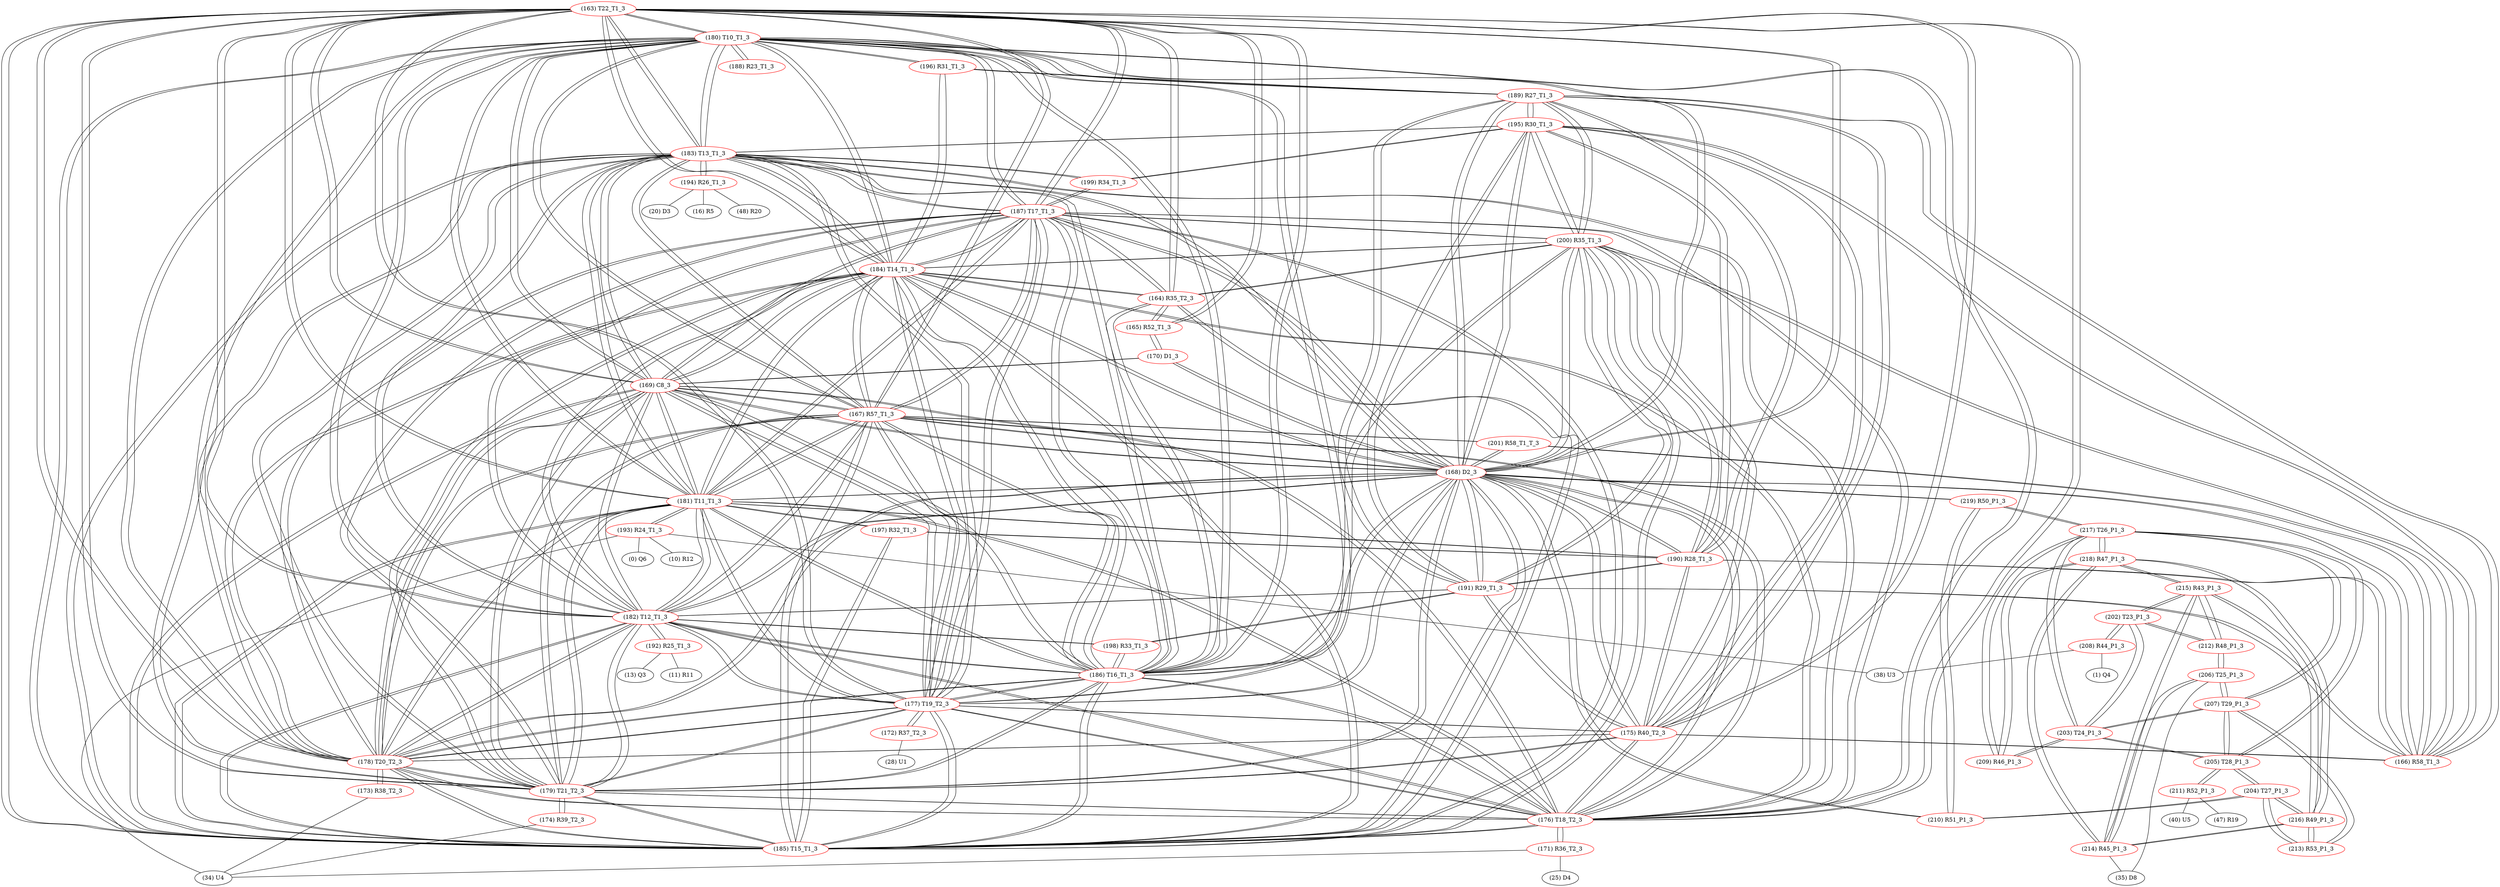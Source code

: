 graph {
	163 [label="(163) T22_T1_3" color=red]
	180 [label="(180) T10_T1_3"]
	181 [label="(181) T11_T1_3"]
	182 [label="(182) T12_T1_3"]
	183 [label="(183) T13_T1_3"]
	178 [label="(178) T20_T2_3"]
	184 [label="(184) T14_T1_3"]
	185 [label="(185) T15_T1_3"]
	176 [label="(176) T18_T2_3"]
	179 [label="(179) T21_T2_3"]
	177 [label="(177) T19_T2_3"]
	169 [label="(169) C8_3"]
	186 [label="(186) T16_T1_3"]
	187 [label="(187) T17_T1_3"]
	168 [label="(168) D2_3"]
	167 [label="(167) R57_T1_3"]
	164 [label="(164) R35_T2_3"]
	165 [label="(165) R52_T1_3"]
	175 [label="(175) R40_T2_3"]
	164 [label="(164) R35_T2_3" color=red]
	165 [label="(165) R52_T1_3"]
	163 [label="(163) T22_T1_3"]
	184 [label="(184) T14_T1_3"]
	185 [label="(185) T15_T1_3"]
	187 [label="(187) T17_T1_3"]
	186 [label="(186) T16_T1_3"]
	200 [label="(200) R35_T1_3"]
	165 [label="(165) R52_T1_3" color=red]
	170 [label="(170) D1_3"]
	164 [label="(164) R35_T2_3"]
	163 [label="(163) T22_T1_3"]
	166 [label="(166) R58_T1_3" color=red]
	168 [label="(168) D2_3"]
	175 [label="(175) R40_T2_3"]
	189 [label="(189) R27_T1_3"]
	190 [label="(190) R28_T1_3"]
	191 [label="(191) R29_T1_3"]
	195 [label="(195) R30_T1_3"]
	200 [label="(200) R35_T1_3"]
	201 [label="(201) R58_T1_T_3"]
	167 [label="(167) R57_T1_3" color=red]
	180 [label="(180) T10_T1_3"]
	181 [label="(181) T11_T1_3"]
	182 [label="(182) T12_T1_3"]
	183 [label="(183) T13_T1_3"]
	178 [label="(178) T20_T2_3"]
	184 [label="(184) T14_T1_3"]
	185 [label="(185) T15_T1_3"]
	176 [label="(176) T18_T2_3"]
	179 [label="(179) T21_T2_3"]
	177 [label="(177) T19_T2_3"]
	169 [label="(169) C8_3"]
	186 [label="(186) T16_T1_3"]
	187 [label="(187) T17_T1_3"]
	168 [label="(168) D2_3"]
	163 [label="(163) T22_T1_3"]
	201 [label="(201) R58_T1_T_3"]
	168 [label="(168) D2_3" color=red]
	166 [label="(166) R58_T1_3"]
	175 [label="(175) R40_T2_3"]
	189 [label="(189) R27_T1_3"]
	190 [label="(190) R28_T1_3"]
	191 [label="(191) R29_T1_3"]
	195 [label="(195) R30_T1_3"]
	200 [label="(200) R35_T1_3"]
	180 [label="(180) T10_T1_3"]
	181 [label="(181) T11_T1_3"]
	182 [label="(182) T12_T1_3"]
	183 [label="(183) T13_T1_3"]
	178 [label="(178) T20_T2_3"]
	184 [label="(184) T14_T1_3"]
	185 [label="(185) T15_T1_3"]
	176 [label="(176) T18_T2_3"]
	179 [label="(179) T21_T2_3"]
	177 [label="(177) T19_T2_3"]
	169 [label="(169) C8_3"]
	186 [label="(186) T16_T1_3"]
	187 [label="(187) T17_T1_3"]
	163 [label="(163) T22_T1_3"]
	167 [label="(167) R57_T1_3"]
	170 [label="(170) D1_3"]
	201 [label="(201) R58_T1_T_3"]
	210 [label="(210) R51_P1_3"]
	219 [label="(219) R50_P1_3"]
	169 [label="(169) C8_3" color=red]
	180 [label="(180) T10_T1_3"]
	181 [label="(181) T11_T1_3"]
	182 [label="(182) T12_T1_3"]
	183 [label="(183) T13_T1_3"]
	178 [label="(178) T20_T2_3"]
	184 [label="(184) T14_T1_3"]
	185 [label="(185) T15_T1_3"]
	176 [label="(176) T18_T2_3"]
	179 [label="(179) T21_T2_3"]
	177 [label="(177) T19_T2_3"]
	186 [label="(186) T16_T1_3"]
	187 [label="(187) T17_T1_3"]
	168 [label="(168) D2_3"]
	163 [label="(163) T22_T1_3"]
	167 [label="(167) R57_T1_3"]
	170 [label="(170) D1_3"]
	170 [label="(170) D1_3" color=red]
	168 [label="(168) D2_3"]
	169 [label="(169) C8_3"]
	165 [label="(165) R52_T1_3"]
	171 [label="(171) R36_T2_3" color=red]
	34 [label="(34) U4"]
	25 [label="(25) D4"]
	176 [label="(176) T18_T2_3"]
	172 [label="(172) R37_T2_3" color=red]
	28 [label="(28) U1"]
	177 [label="(177) T19_T2_3"]
	173 [label="(173) R38_T2_3" color=red]
	34 [label="(34) U4"]
	178 [label="(178) T20_T2_3"]
	174 [label="(174) R39_T2_3" color=red]
	34 [label="(34) U4"]
	179 [label="(179) T21_T2_3"]
	175 [label="(175) R40_T2_3" color=red]
	168 [label="(168) D2_3"]
	166 [label="(166) R58_T1_3"]
	189 [label="(189) R27_T1_3"]
	190 [label="(190) R28_T1_3"]
	191 [label="(191) R29_T1_3"]
	195 [label="(195) R30_T1_3"]
	200 [label="(200) R35_T1_3"]
	178 [label="(178) T20_T2_3"]
	179 [label="(179) T21_T2_3"]
	177 [label="(177) T19_T2_3"]
	163 [label="(163) T22_T1_3"]
	176 [label="(176) T18_T2_3"]
	176 [label="(176) T18_T2_3" color=red]
	180 [label="(180) T10_T1_3"]
	181 [label="(181) T11_T1_3"]
	182 [label="(182) T12_T1_3"]
	183 [label="(183) T13_T1_3"]
	178 [label="(178) T20_T2_3"]
	184 [label="(184) T14_T1_3"]
	185 [label="(185) T15_T1_3"]
	179 [label="(179) T21_T2_3"]
	177 [label="(177) T19_T2_3"]
	169 [label="(169) C8_3"]
	186 [label="(186) T16_T1_3"]
	187 [label="(187) T17_T1_3"]
	168 [label="(168) D2_3"]
	163 [label="(163) T22_T1_3"]
	167 [label="(167) R57_T1_3"]
	175 [label="(175) R40_T2_3"]
	171 [label="(171) R36_T2_3"]
	177 [label="(177) T19_T2_3" color=red]
	180 [label="(180) T10_T1_3"]
	181 [label="(181) T11_T1_3"]
	182 [label="(182) T12_T1_3"]
	183 [label="(183) T13_T1_3"]
	178 [label="(178) T20_T2_3"]
	184 [label="(184) T14_T1_3"]
	185 [label="(185) T15_T1_3"]
	176 [label="(176) T18_T2_3"]
	179 [label="(179) T21_T2_3"]
	169 [label="(169) C8_3"]
	186 [label="(186) T16_T1_3"]
	187 [label="(187) T17_T1_3"]
	168 [label="(168) D2_3"]
	163 [label="(163) T22_T1_3"]
	167 [label="(167) R57_T1_3"]
	175 [label="(175) R40_T2_3"]
	172 [label="(172) R37_T2_3"]
	178 [label="(178) T20_T2_3" color=red]
	180 [label="(180) T10_T1_3"]
	181 [label="(181) T11_T1_3"]
	182 [label="(182) T12_T1_3"]
	183 [label="(183) T13_T1_3"]
	184 [label="(184) T14_T1_3"]
	185 [label="(185) T15_T1_3"]
	176 [label="(176) T18_T2_3"]
	179 [label="(179) T21_T2_3"]
	177 [label="(177) T19_T2_3"]
	169 [label="(169) C8_3"]
	186 [label="(186) T16_T1_3"]
	187 [label="(187) T17_T1_3"]
	168 [label="(168) D2_3"]
	163 [label="(163) T22_T1_3"]
	167 [label="(167) R57_T1_3"]
	175 [label="(175) R40_T2_3"]
	173 [label="(173) R38_T2_3"]
	179 [label="(179) T21_T2_3" color=red]
	180 [label="(180) T10_T1_3"]
	181 [label="(181) T11_T1_3"]
	182 [label="(182) T12_T1_3"]
	183 [label="(183) T13_T1_3"]
	178 [label="(178) T20_T2_3"]
	184 [label="(184) T14_T1_3"]
	185 [label="(185) T15_T1_3"]
	176 [label="(176) T18_T2_3"]
	177 [label="(177) T19_T2_3"]
	169 [label="(169) C8_3"]
	186 [label="(186) T16_T1_3"]
	187 [label="(187) T17_T1_3"]
	168 [label="(168) D2_3"]
	163 [label="(163) T22_T1_3"]
	167 [label="(167) R57_T1_3"]
	175 [label="(175) R40_T2_3"]
	174 [label="(174) R39_T2_3"]
	180 [label="(180) T10_T1_3" color=red]
	181 [label="(181) T11_T1_3"]
	182 [label="(182) T12_T1_3"]
	183 [label="(183) T13_T1_3"]
	178 [label="(178) T20_T2_3"]
	184 [label="(184) T14_T1_3"]
	185 [label="(185) T15_T1_3"]
	176 [label="(176) T18_T2_3"]
	179 [label="(179) T21_T2_3"]
	177 [label="(177) T19_T2_3"]
	169 [label="(169) C8_3"]
	186 [label="(186) T16_T1_3"]
	187 [label="(187) T17_T1_3"]
	168 [label="(168) D2_3"]
	163 [label="(163) T22_T1_3"]
	167 [label="(167) R57_T1_3"]
	188 [label="(188) R23_T1_3"]
	196 [label="(196) R31_T1_3"]
	189 [label="(189) R27_T1_3"]
	181 [label="(181) T11_T1_3" color=red]
	180 [label="(180) T10_T1_3"]
	182 [label="(182) T12_T1_3"]
	183 [label="(183) T13_T1_3"]
	178 [label="(178) T20_T2_3"]
	184 [label="(184) T14_T1_3"]
	185 [label="(185) T15_T1_3"]
	176 [label="(176) T18_T2_3"]
	179 [label="(179) T21_T2_3"]
	177 [label="(177) T19_T2_3"]
	169 [label="(169) C8_3"]
	186 [label="(186) T16_T1_3"]
	187 [label="(187) T17_T1_3"]
	168 [label="(168) D2_3"]
	163 [label="(163) T22_T1_3"]
	167 [label="(167) R57_T1_3"]
	193 [label="(193) R24_T1_3"]
	197 [label="(197) R32_T1_3"]
	190 [label="(190) R28_T1_3"]
	182 [label="(182) T12_T1_3" color=red]
	180 [label="(180) T10_T1_3"]
	181 [label="(181) T11_T1_3"]
	183 [label="(183) T13_T1_3"]
	178 [label="(178) T20_T2_3"]
	184 [label="(184) T14_T1_3"]
	185 [label="(185) T15_T1_3"]
	176 [label="(176) T18_T2_3"]
	179 [label="(179) T21_T2_3"]
	177 [label="(177) T19_T2_3"]
	169 [label="(169) C8_3"]
	186 [label="(186) T16_T1_3"]
	187 [label="(187) T17_T1_3"]
	168 [label="(168) D2_3"]
	163 [label="(163) T22_T1_3"]
	167 [label="(167) R57_T1_3"]
	198 [label="(198) R33_T1_3"]
	191 [label="(191) R29_T1_3"]
	192 [label="(192) R25_T1_3"]
	183 [label="(183) T13_T1_3" color=red]
	180 [label="(180) T10_T1_3"]
	181 [label="(181) T11_T1_3"]
	182 [label="(182) T12_T1_3"]
	178 [label="(178) T20_T2_3"]
	184 [label="(184) T14_T1_3"]
	185 [label="(185) T15_T1_3"]
	176 [label="(176) T18_T2_3"]
	179 [label="(179) T21_T2_3"]
	177 [label="(177) T19_T2_3"]
	169 [label="(169) C8_3"]
	186 [label="(186) T16_T1_3"]
	187 [label="(187) T17_T1_3"]
	168 [label="(168) D2_3"]
	163 [label="(163) T22_T1_3"]
	167 [label="(167) R57_T1_3"]
	199 [label="(199) R34_T1_3"]
	195 [label="(195) R30_T1_3"]
	194 [label="(194) R26_T1_3"]
	184 [label="(184) T14_T1_3" color=red]
	180 [label="(180) T10_T1_3"]
	181 [label="(181) T11_T1_3"]
	182 [label="(182) T12_T1_3"]
	183 [label="(183) T13_T1_3"]
	178 [label="(178) T20_T2_3"]
	185 [label="(185) T15_T1_3"]
	176 [label="(176) T18_T2_3"]
	179 [label="(179) T21_T2_3"]
	177 [label="(177) T19_T2_3"]
	169 [label="(169) C8_3"]
	186 [label="(186) T16_T1_3"]
	187 [label="(187) T17_T1_3"]
	168 [label="(168) D2_3"]
	163 [label="(163) T22_T1_3"]
	167 [label="(167) R57_T1_3"]
	200 [label="(200) R35_T1_3"]
	164 [label="(164) R35_T2_3"]
	196 [label="(196) R31_T1_3"]
	185 [label="(185) T15_T1_3" color=red]
	180 [label="(180) T10_T1_3"]
	181 [label="(181) T11_T1_3"]
	182 [label="(182) T12_T1_3"]
	183 [label="(183) T13_T1_3"]
	178 [label="(178) T20_T2_3"]
	184 [label="(184) T14_T1_3"]
	176 [label="(176) T18_T2_3"]
	179 [label="(179) T21_T2_3"]
	177 [label="(177) T19_T2_3"]
	169 [label="(169) C8_3"]
	186 [label="(186) T16_T1_3"]
	187 [label="(187) T17_T1_3"]
	168 [label="(168) D2_3"]
	163 [label="(163) T22_T1_3"]
	167 [label="(167) R57_T1_3"]
	200 [label="(200) R35_T1_3"]
	164 [label="(164) R35_T2_3"]
	197 [label="(197) R32_T1_3"]
	186 [label="(186) T16_T1_3" color=red]
	180 [label="(180) T10_T1_3"]
	181 [label="(181) T11_T1_3"]
	182 [label="(182) T12_T1_3"]
	183 [label="(183) T13_T1_3"]
	178 [label="(178) T20_T2_3"]
	184 [label="(184) T14_T1_3"]
	185 [label="(185) T15_T1_3"]
	176 [label="(176) T18_T2_3"]
	179 [label="(179) T21_T2_3"]
	177 [label="(177) T19_T2_3"]
	169 [label="(169) C8_3"]
	187 [label="(187) T17_T1_3"]
	168 [label="(168) D2_3"]
	163 [label="(163) T22_T1_3"]
	167 [label="(167) R57_T1_3"]
	200 [label="(200) R35_T1_3"]
	164 [label="(164) R35_T2_3"]
	198 [label="(198) R33_T1_3"]
	187 [label="(187) T17_T1_3" color=red]
	180 [label="(180) T10_T1_3"]
	181 [label="(181) T11_T1_3"]
	182 [label="(182) T12_T1_3"]
	183 [label="(183) T13_T1_3"]
	178 [label="(178) T20_T2_3"]
	184 [label="(184) T14_T1_3"]
	185 [label="(185) T15_T1_3"]
	176 [label="(176) T18_T2_3"]
	179 [label="(179) T21_T2_3"]
	177 [label="(177) T19_T2_3"]
	169 [label="(169) C8_3"]
	186 [label="(186) T16_T1_3"]
	168 [label="(168) D2_3"]
	163 [label="(163) T22_T1_3"]
	167 [label="(167) R57_T1_3"]
	200 [label="(200) R35_T1_3"]
	164 [label="(164) R35_T2_3"]
	199 [label="(199) R34_T1_3"]
	188 [label="(188) R23_T1_3" color=red]
	180 [label="(180) T10_T1_3"]
	189 [label="(189) R27_T1_3" color=red]
	168 [label="(168) D2_3"]
	166 [label="(166) R58_T1_3"]
	175 [label="(175) R40_T2_3"]
	190 [label="(190) R28_T1_3"]
	191 [label="(191) R29_T1_3"]
	195 [label="(195) R30_T1_3"]
	200 [label="(200) R35_T1_3"]
	196 [label="(196) R31_T1_3"]
	180 [label="(180) T10_T1_3"]
	190 [label="(190) R28_T1_3" color=red]
	168 [label="(168) D2_3"]
	166 [label="(166) R58_T1_3"]
	175 [label="(175) R40_T2_3"]
	189 [label="(189) R27_T1_3"]
	191 [label="(191) R29_T1_3"]
	195 [label="(195) R30_T1_3"]
	200 [label="(200) R35_T1_3"]
	197 [label="(197) R32_T1_3"]
	181 [label="(181) T11_T1_3"]
	191 [label="(191) R29_T1_3" color=red]
	168 [label="(168) D2_3"]
	166 [label="(166) R58_T1_3"]
	175 [label="(175) R40_T2_3"]
	189 [label="(189) R27_T1_3"]
	190 [label="(190) R28_T1_3"]
	195 [label="(195) R30_T1_3"]
	200 [label="(200) R35_T1_3"]
	198 [label="(198) R33_T1_3"]
	182 [label="(182) T12_T1_3"]
	192 [label="(192) R25_T1_3" color=red]
	11 [label="(11) R11"]
	13 [label="(13) Q3"]
	182 [label="(182) T12_T1_3"]
	193 [label="(193) R24_T1_3" color=red]
	0 [label="(0) Q6"]
	10 [label="(10) R12"]
	34 [label="(34) U4"]
	38 [label="(38) U3"]
	181 [label="(181) T11_T1_3"]
	194 [label="(194) R26_T1_3" color=red]
	48 [label="(48) R20"]
	20 [label="(20) D3"]
	16 [label="(16) R5"]
	183 [label="(183) T13_T1_3"]
	195 [label="(195) R30_T1_3" color=red]
	168 [label="(168) D2_3"]
	166 [label="(166) R58_T1_3"]
	175 [label="(175) R40_T2_3"]
	189 [label="(189) R27_T1_3"]
	190 [label="(190) R28_T1_3"]
	191 [label="(191) R29_T1_3"]
	200 [label="(200) R35_T1_3"]
	183 [label="(183) T13_T1_3"]
	199 [label="(199) R34_T1_3"]
	196 [label="(196) R31_T1_3" color=red]
	189 [label="(189) R27_T1_3"]
	180 [label="(180) T10_T1_3"]
	184 [label="(184) T14_T1_3"]
	197 [label="(197) R32_T1_3" color=red]
	185 [label="(185) T15_T1_3"]
	181 [label="(181) T11_T1_3"]
	190 [label="(190) R28_T1_3"]
	198 [label="(198) R33_T1_3" color=red]
	186 [label="(186) T16_T1_3"]
	191 [label="(191) R29_T1_3"]
	182 [label="(182) T12_T1_3"]
	199 [label="(199) R34_T1_3" color=red]
	187 [label="(187) T17_T1_3"]
	183 [label="(183) T13_T1_3"]
	195 [label="(195) R30_T1_3"]
	200 [label="(200) R35_T1_3" color=red]
	168 [label="(168) D2_3"]
	166 [label="(166) R58_T1_3"]
	175 [label="(175) R40_T2_3"]
	189 [label="(189) R27_T1_3"]
	190 [label="(190) R28_T1_3"]
	191 [label="(191) R29_T1_3"]
	195 [label="(195) R30_T1_3"]
	184 [label="(184) T14_T1_3"]
	185 [label="(185) T15_T1_3"]
	187 [label="(187) T17_T1_3"]
	186 [label="(186) T16_T1_3"]
	164 [label="(164) R35_T2_3"]
	201 [label="(201) R58_T1_T_3" color=red]
	167 [label="(167) R57_T1_3"]
	168 [label="(168) D2_3"]
	166 [label="(166) R58_T1_3"]
	202 [label="(202) T23_P1_3" color=red]
	212 [label="(212) R48_P1_3"]
	215 [label="(215) R43_P1_3"]
	203 [label="(203) T24_P1_3"]
	208 [label="(208) R44_P1_3"]
	203 [label="(203) T24_P1_3" color=red]
	217 [label="(217) T26_P1_3"]
	207 [label="(207) T29_P1_3"]
	205 [label="(205) T28_P1_3"]
	209 [label="(209) R46_P1_3"]
	202 [label="(202) T23_P1_3"]
	204 [label="(204) T27_P1_3" color=red]
	210 [label="(210) R51_P1_3"]
	205 [label="(205) T28_P1_3"]
	213 [label="(213) R53_P1_3"]
	216 [label="(216) R49_P1_3"]
	205 [label="(205) T28_P1_3" color=red]
	217 [label="(217) T26_P1_3"]
	203 [label="(203) T24_P1_3"]
	207 [label="(207) T29_P1_3"]
	211 [label="(211) R52_P1_3"]
	204 [label="(204) T27_P1_3"]
	206 [label="(206) T25_P1_3" color=red]
	207 [label="(207) T29_P1_3"]
	212 [label="(212) R48_P1_3"]
	214 [label="(214) R45_P1_3"]
	35 [label="(35) D8"]
	207 [label="(207) T29_P1_3" color=red]
	217 [label="(217) T26_P1_3"]
	203 [label="(203) T24_P1_3"]
	205 [label="(205) T28_P1_3"]
	206 [label="(206) T25_P1_3"]
	213 [label="(213) R53_P1_3"]
	208 [label="(208) R44_P1_3" color=red]
	1 [label="(1) Q4"]
	38 [label="(38) U3"]
	202 [label="(202) T23_P1_3"]
	209 [label="(209) R46_P1_3" color=red]
	217 [label="(217) T26_P1_3"]
	218 [label="(218) R47_P1_3"]
	203 [label="(203) T24_P1_3"]
	210 [label="(210) R51_P1_3" color=red]
	204 [label="(204) T27_P1_3"]
	219 [label="(219) R50_P1_3"]
	168 [label="(168) D2_3"]
	211 [label="(211) R52_P1_3" color=red]
	40 [label="(40) U5"]
	47 [label="(47) R19"]
	205 [label="(205) T28_P1_3"]
	212 [label="(212) R48_P1_3" color=red]
	206 [label="(206) T25_P1_3"]
	202 [label="(202) T23_P1_3"]
	215 [label="(215) R43_P1_3"]
	213 [label="(213) R53_P1_3" color=red]
	207 [label="(207) T29_P1_3"]
	204 [label="(204) T27_P1_3"]
	216 [label="(216) R49_P1_3"]
	214 [label="(214) R45_P1_3" color=red]
	218 [label="(218) R47_P1_3"]
	215 [label="(215) R43_P1_3"]
	216 [label="(216) R49_P1_3"]
	206 [label="(206) T25_P1_3"]
	35 [label="(35) D8"]
	215 [label="(215) R43_P1_3" color=red]
	212 [label="(212) R48_P1_3"]
	202 [label="(202) T23_P1_3"]
	218 [label="(218) R47_P1_3"]
	214 [label="(214) R45_P1_3"]
	216 [label="(216) R49_P1_3"]
	216 [label="(216) R49_P1_3" color=red]
	218 [label="(218) R47_P1_3"]
	214 [label="(214) R45_P1_3"]
	215 [label="(215) R43_P1_3"]
	204 [label="(204) T27_P1_3"]
	213 [label="(213) R53_P1_3"]
	217 [label="(217) T26_P1_3" color=red]
	219 [label="(219) R50_P1_3"]
	203 [label="(203) T24_P1_3"]
	207 [label="(207) T29_P1_3"]
	205 [label="(205) T28_P1_3"]
	209 [label="(209) R46_P1_3"]
	218 [label="(218) R47_P1_3"]
	218 [label="(218) R47_P1_3" color=red]
	214 [label="(214) R45_P1_3"]
	215 [label="(215) R43_P1_3"]
	216 [label="(216) R49_P1_3"]
	217 [label="(217) T26_P1_3"]
	209 [label="(209) R46_P1_3"]
	219 [label="(219) R50_P1_3" color=red]
	217 [label="(217) T26_P1_3"]
	210 [label="(210) R51_P1_3"]
	168 [label="(168) D2_3"]
	163 -- 180
	163 -- 181
	163 -- 182
	163 -- 183
	163 -- 178
	163 -- 184
	163 -- 185
	163 -- 176
	163 -- 179
	163 -- 177
	163 -- 169
	163 -- 186
	163 -- 187
	163 -- 168
	163 -- 167
	163 -- 164
	163 -- 165
	163 -- 175
	164 -- 165
	164 -- 163
	164 -- 184
	164 -- 185
	164 -- 187
	164 -- 186
	164 -- 200
	165 -- 170
	165 -- 164
	165 -- 163
	166 -- 168
	166 -- 175
	166 -- 189
	166 -- 190
	166 -- 191
	166 -- 195
	166 -- 200
	166 -- 201
	167 -- 180
	167 -- 181
	167 -- 182
	167 -- 183
	167 -- 178
	167 -- 184
	167 -- 185
	167 -- 176
	167 -- 179
	167 -- 177
	167 -- 169
	167 -- 186
	167 -- 187
	167 -- 168
	167 -- 163
	167 -- 201
	168 -- 166
	168 -- 175
	168 -- 189
	168 -- 190
	168 -- 191
	168 -- 195
	168 -- 200
	168 -- 180
	168 -- 181
	168 -- 182
	168 -- 183
	168 -- 178
	168 -- 184
	168 -- 185
	168 -- 176
	168 -- 179
	168 -- 177
	168 -- 169
	168 -- 186
	168 -- 187
	168 -- 163
	168 -- 167
	168 -- 170
	168 -- 201
	168 -- 210
	168 -- 219
	169 -- 180
	169 -- 181
	169 -- 182
	169 -- 183
	169 -- 178
	169 -- 184
	169 -- 185
	169 -- 176
	169 -- 179
	169 -- 177
	169 -- 186
	169 -- 187
	169 -- 168
	169 -- 163
	169 -- 167
	169 -- 170
	170 -- 168
	170 -- 169
	170 -- 165
	171 -- 34
	171 -- 25
	171 -- 176
	172 -- 28
	172 -- 177
	173 -- 34
	173 -- 178
	174 -- 34
	174 -- 179
	175 -- 168
	175 -- 166
	175 -- 189
	175 -- 190
	175 -- 191
	175 -- 195
	175 -- 200
	175 -- 178
	175 -- 179
	175 -- 177
	175 -- 163
	175 -- 176
	176 -- 180
	176 -- 181
	176 -- 182
	176 -- 183
	176 -- 178
	176 -- 184
	176 -- 185
	176 -- 179
	176 -- 177
	176 -- 169
	176 -- 186
	176 -- 187
	176 -- 168
	176 -- 163
	176 -- 167
	176 -- 175
	176 -- 171
	177 -- 180
	177 -- 181
	177 -- 182
	177 -- 183
	177 -- 178
	177 -- 184
	177 -- 185
	177 -- 176
	177 -- 179
	177 -- 169
	177 -- 186
	177 -- 187
	177 -- 168
	177 -- 163
	177 -- 167
	177 -- 175
	177 -- 172
	178 -- 180
	178 -- 181
	178 -- 182
	178 -- 183
	178 -- 184
	178 -- 185
	178 -- 176
	178 -- 179
	178 -- 177
	178 -- 169
	178 -- 186
	178 -- 187
	178 -- 168
	178 -- 163
	178 -- 167
	178 -- 175
	178 -- 173
	179 -- 180
	179 -- 181
	179 -- 182
	179 -- 183
	179 -- 178
	179 -- 184
	179 -- 185
	179 -- 176
	179 -- 177
	179 -- 169
	179 -- 186
	179 -- 187
	179 -- 168
	179 -- 163
	179 -- 167
	179 -- 175
	179 -- 174
	180 -- 181
	180 -- 182
	180 -- 183
	180 -- 178
	180 -- 184
	180 -- 185
	180 -- 176
	180 -- 179
	180 -- 177
	180 -- 169
	180 -- 186
	180 -- 187
	180 -- 168
	180 -- 163
	180 -- 167
	180 -- 188
	180 -- 196
	180 -- 189
	181 -- 180
	181 -- 182
	181 -- 183
	181 -- 178
	181 -- 184
	181 -- 185
	181 -- 176
	181 -- 179
	181 -- 177
	181 -- 169
	181 -- 186
	181 -- 187
	181 -- 168
	181 -- 163
	181 -- 167
	181 -- 193
	181 -- 197
	181 -- 190
	182 -- 180
	182 -- 181
	182 -- 183
	182 -- 178
	182 -- 184
	182 -- 185
	182 -- 176
	182 -- 179
	182 -- 177
	182 -- 169
	182 -- 186
	182 -- 187
	182 -- 168
	182 -- 163
	182 -- 167
	182 -- 198
	182 -- 191
	182 -- 192
	183 -- 180
	183 -- 181
	183 -- 182
	183 -- 178
	183 -- 184
	183 -- 185
	183 -- 176
	183 -- 179
	183 -- 177
	183 -- 169
	183 -- 186
	183 -- 187
	183 -- 168
	183 -- 163
	183 -- 167
	183 -- 199
	183 -- 195
	183 -- 194
	184 -- 180
	184 -- 181
	184 -- 182
	184 -- 183
	184 -- 178
	184 -- 185
	184 -- 176
	184 -- 179
	184 -- 177
	184 -- 169
	184 -- 186
	184 -- 187
	184 -- 168
	184 -- 163
	184 -- 167
	184 -- 200
	184 -- 164
	184 -- 196
	185 -- 180
	185 -- 181
	185 -- 182
	185 -- 183
	185 -- 178
	185 -- 184
	185 -- 176
	185 -- 179
	185 -- 177
	185 -- 169
	185 -- 186
	185 -- 187
	185 -- 168
	185 -- 163
	185 -- 167
	185 -- 200
	185 -- 164
	185 -- 197
	186 -- 180
	186 -- 181
	186 -- 182
	186 -- 183
	186 -- 178
	186 -- 184
	186 -- 185
	186 -- 176
	186 -- 179
	186 -- 177
	186 -- 169
	186 -- 187
	186 -- 168
	186 -- 163
	186 -- 167
	186 -- 200
	186 -- 164
	186 -- 198
	187 -- 180
	187 -- 181
	187 -- 182
	187 -- 183
	187 -- 178
	187 -- 184
	187 -- 185
	187 -- 176
	187 -- 179
	187 -- 177
	187 -- 169
	187 -- 186
	187 -- 168
	187 -- 163
	187 -- 167
	187 -- 200
	187 -- 164
	187 -- 199
	188 -- 180
	189 -- 168
	189 -- 166
	189 -- 175
	189 -- 190
	189 -- 191
	189 -- 195
	189 -- 200
	189 -- 196
	189 -- 180
	190 -- 168
	190 -- 166
	190 -- 175
	190 -- 189
	190 -- 191
	190 -- 195
	190 -- 200
	190 -- 197
	190 -- 181
	191 -- 168
	191 -- 166
	191 -- 175
	191 -- 189
	191 -- 190
	191 -- 195
	191 -- 200
	191 -- 198
	191 -- 182
	192 -- 11
	192 -- 13
	192 -- 182
	193 -- 0
	193 -- 10
	193 -- 34
	193 -- 38
	193 -- 181
	194 -- 48
	194 -- 20
	194 -- 16
	194 -- 183
	195 -- 168
	195 -- 166
	195 -- 175
	195 -- 189
	195 -- 190
	195 -- 191
	195 -- 200
	195 -- 183
	195 -- 199
	196 -- 189
	196 -- 180
	196 -- 184
	197 -- 185
	197 -- 181
	197 -- 190
	198 -- 186
	198 -- 191
	198 -- 182
	199 -- 187
	199 -- 183
	199 -- 195
	200 -- 168
	200 -- 166
	200 -- 175
	200 -- 189
	200 -- 190
	200 -- 191
	200 -- 195
	200 -- 184
	200 -- 185
	200 -- 187
	200 -- 186
	200 -- 164
	201 -- 167
	201 -- 168
	201 -- 166
	202 -- 212
	202 -- 215
	202 -- 203
	202 -- 208
	203 -- 217
	203 -- 207
	203 -- 205
	203 -- 209
	203 -- 202
	204 -- 210
	204 -- 205
	204 -- 213
	204 -- 216
	205 -- 217
	205 -- 203
	205 -- 207
	205 -- 211
	205 -- 204
	206 -- 207
	206 -- 212
	206 -- 214
	206 -- 35
	207 -- 217
	207 -- 203
	207 -- 205
	207 -- 206
	207 -- 213
	208 -- 1
	208 -- 38
	208 -- 202
	209 -- 217
	209 -- 218
	209 -- 203
	210 -- 204
	210 -- 219
	210 -- 168
	211 -- 40
	211 -- 47
	211 -- 205
	212 -- 206
	212 -- 202
	212 -- 215
	213 -- 207
	213 -- 204
	213 -- 216
	214 -- 218
	214 -- 215
	214 -- 216
	214 -- 206
	214 -- 35
	215 -- 212
	215 -- 202
	215 -- 218
	215 -- 214
	215 -- 216
	216 -- 218
	216 -- 214
	216 -- 215
	216 -- 204
	216 -- 213
	217 -- 219
	217 -- 203
	217 -- 207
	217 -- 205
	217 -- 209
	217 -- 218
	218 -- 214
	218 -- 215
	218 -- 216
	218 -- 217
	218 -- 209
	219 -- 217
	219 -- 210
	219 -- 168
}